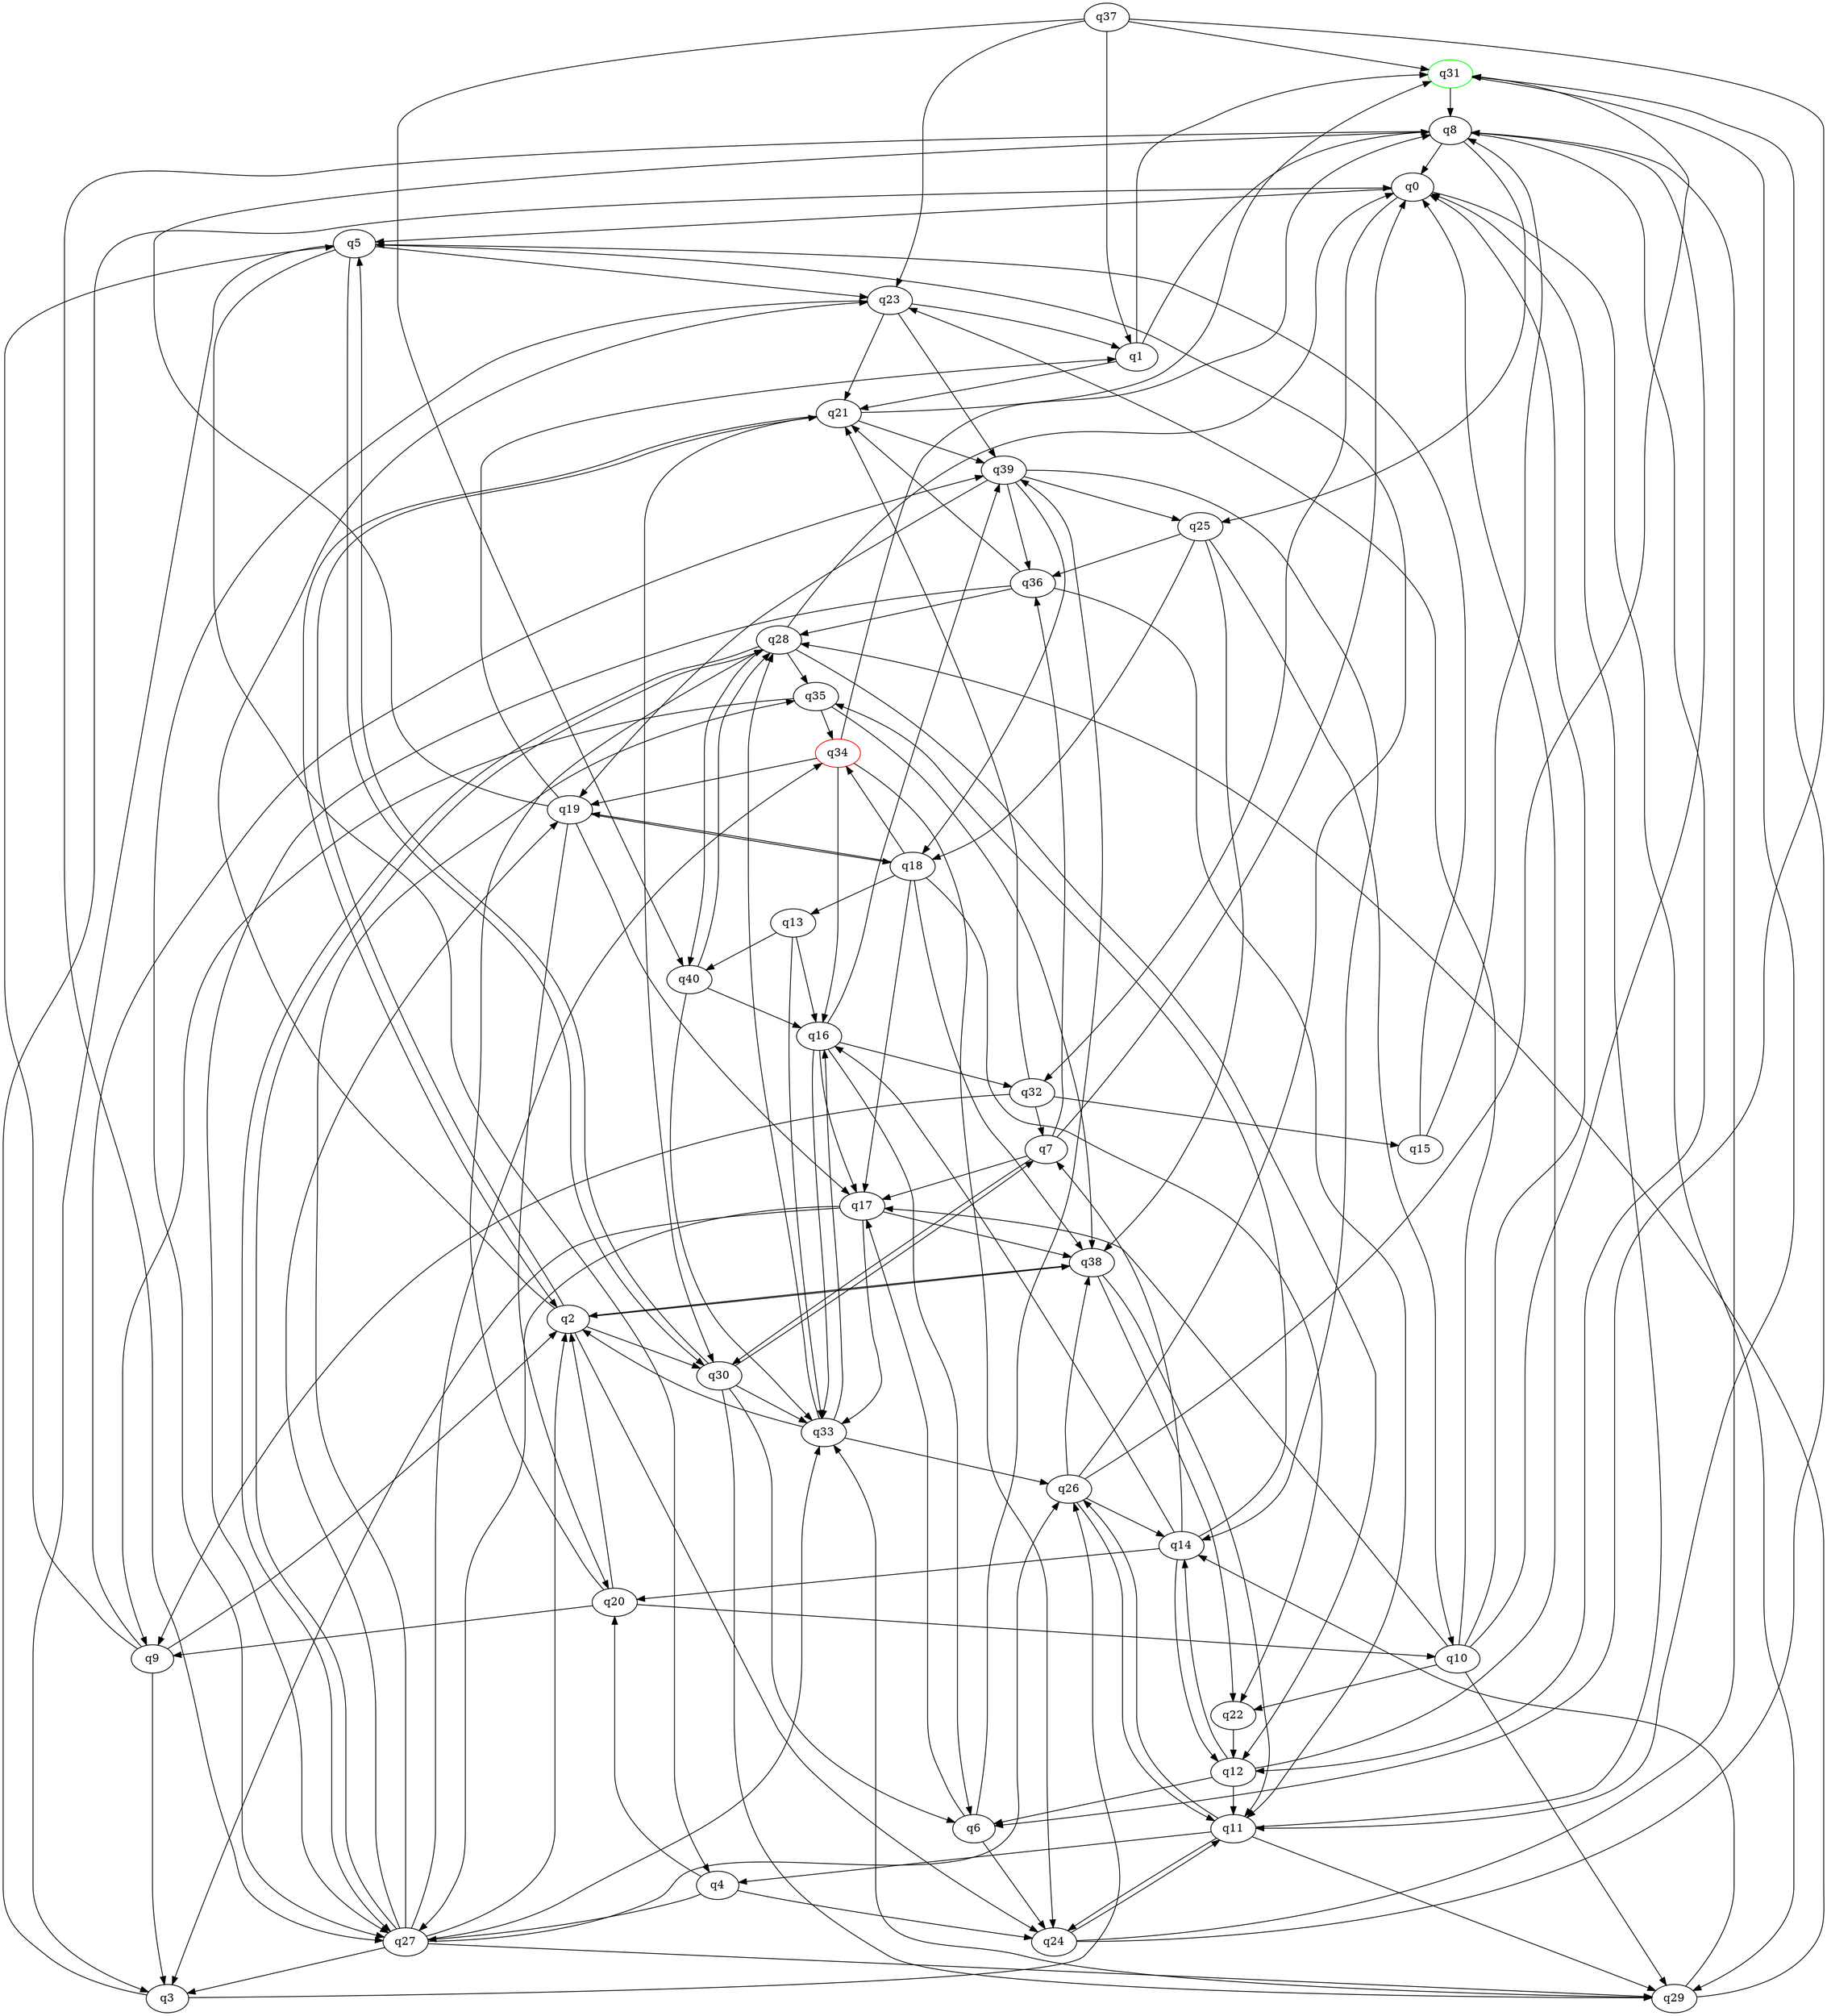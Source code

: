 digraph A{
q31 [initial=1,color=green];
q34 [final=1,color=red];
q0 -> q5;
q0 -> q29;
q0 -> q32;
q1 -> q8;
q1 -> q21;
q1 -> q31;
q2 -> q21;
q2 -> q23;
q2 -> q24;
q2 -> q30;
q2 -> q38;
q3 -> q0;
q3 -> q26;
q4 -> q20;
q4 -> q24;
q4 -> q27;
q5 -> q3;
q5 -> q4;
q5 -> q23;
q5 -> q30;
q6 -> q17;
q6 -> q24;
q6 -> q39;
q7 -> q0;
q7 -> q17;
q7 -> q30;
q7 -> q36;
q8 -> q0;
q8 -> q12;
q8 -> q25;
q8 -> q27;
q9 -> q2;
q9 -> q3;
q9 -> q5;
q9 -> q39;
q10 -> q0;
q10 -> q8;
q10 -> q17;
q10 -> q22;
q10 -> q23;
q10 -> q29;
q11 -> q0;
q11 -> q4;
q11 -> q24;
q11 -> q26;
q11 -> q29;
q12 -> q0;
q12 -> q6;
q12 -> q11;
q12 -> q14;
q13 -> q16;
q13 -> q33;
q13 -> q40;
q14 -> q7;
q14 -> q12;
q14 -> q16;
q14 -> q20;
q14 -> q35;
q15 -> q5;
q15 -> q8;
q16 -> q6;
q16 -> q17;
q16 -> q32;
q16 -> q33;
q16 -> q39;
q17 -> q3;
q17 -> q27;
q17 -> q33;
q17 -> q38;
q18 -> q13;
q18 -> q17;
q18 -> q19;
q18 -> q22;
q18 -> q34;
q18 -> q38;
q19 -> q1;
q19 -> q8;
q19 -> q17;
q19 -> q18;
q19 -> q20;
q20 -> q2;
q20 -> q9;
q20 -> q10;
q20 -> q28;
q21 -> q2;
q21 -> q30;
q21 -> q31;
q21 -> q39;
q22 -> q12;
q23 -> q1;
q23 -> q21;
q23 -> q27;
q23 -> q39;
q24 -> q8;
q24 -> q11;
q24 -> q31;
q25 -> q10;
q25 -> q18;
q25 -> q36;
q25 -> q38;
q26 -> q5;
q26 -> q11;
q26 -> q14;
q26 -> q31;
q26 -> q38;
q27 -> q2;
q27 -> q3;
q27 -> q19;
q27 -> q26;
q27 -> q28;
q27 -> q29;
q27 -> q33;
q27 -> q34;
q27 -> q35;
q28 -> q0;
q28 -> q12;
q28 -> q27;
q28 -> q35;
q28 -> q40;
q29 -> q14;
q29 -> q28;
q29 -> q33;
q30 -> q5;
q30 -> q6;
q30 -> q7;
q30 -> q29;
q30 -> q33;
q31 -> q8;
q31 -> q11;
q32 -> q7;
q32 -> q9;
q32 -> q15;
q32 -> q21;
q33 -> q2;
q33 -> q16;
q33 -> q26;
q33 -> q28;
q34 -> q8;
q34 -> q16;
q34 -> q19;
q34 -> q24;
q35 -> q9;
q35 -> q34;
q35 -> q38;
q36 -> q11;
q36 -> q21;
q36 -> q27;
q36 -> q28;
q37 -> q1;
q37 -> q6;
q37 -> q23;
q37 -> q31;
q37 -> q40;
q38 -> q2;
q38 -> q11;
q38 -> q22;
q39 -> q14;
q39 -> q18;
q39 -> q19;
q39 -> q25;
q39 -> q36;
q40 -> q16;
q40 -> q28;
q40 -> q33;
}